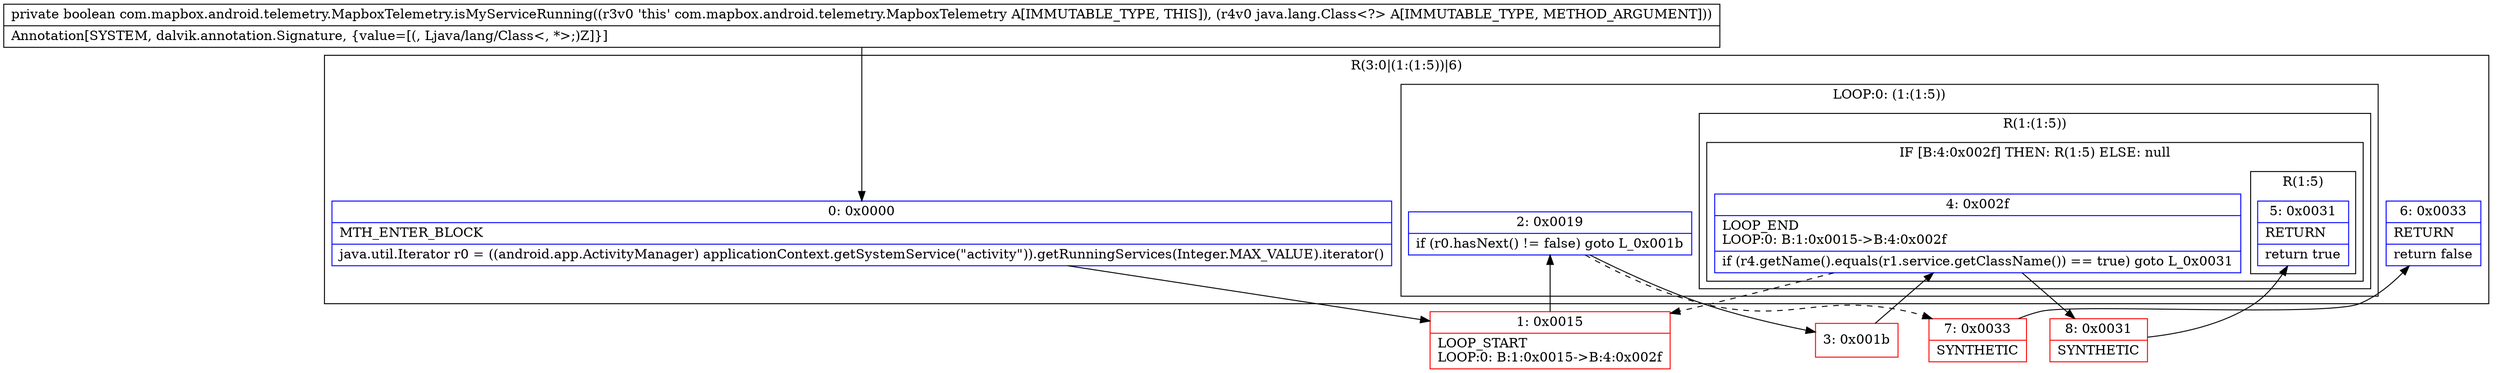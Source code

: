 digraph "CFG forcom.mapbox.android.telemetry.MapboxTelemetry.isMyServiceRunning(Ljava\/lang\/Class;)Z" {
subgraph cluster_Region_1136284511 {
label = "R(3:0|(1:(1:5))|6)";
node [shape=record,color=blue];
Node_0 [shape=record,label="{0\:\ 0x0000|MTH_ENTER_BLOCK\l|java.util.Iterator r0 = ((android.app.ActivityManager) applicationContext.getSystemService(\"activity\")).getRunningServices(Integer.MAX_VALUE).iterator()\l}"];
subgraph cluster_LoopRegion_1987541689 {
label = "LOOP:0: (1:(1:5))";
node [shape=record,color=blue];
Node_2 [shape=record,label="{2\:\ 0x0019|if (r0.hasNext() != false) goto L_0x001b\l}"];
subgraph cluster_Region_1520015978 {
label = "R(1:(1:5))";
node [shape=record,color=blue];
subgraph cluster_IfRegion_590629034 {
label = "IF [B:4:0x002f] THEN: R(1:5) ELSE: null";
node [shape=record,color=blue];
Node_4 [shape=record,label="{4\:\ 0x002f|LOOP_END\lLOOP:0: B:1:0x0015\-\>B:4:0x002f\l|if (r4.getName().equals(r1.service.getClassName()) == true) goto L_0x0031\l}"];
subgraph cluster_Region_839243576 {
label = "R(1:5)";
node [shape=record,color=blue];
Node_5 [shape=record,label="{5\:\ 0x0031|RETURN\l|return true\l}"];
}
}
}
}
Node_6 [shape=record,label="{6\:\ 0x0033|RETURN\l|return false\l}"];
}
Node_1 [shape=record,color=red,label="{1\:\ 0x0015|LOOP_START\lLOOP:0: B:1:0x0015\-\>B:4:0x002f\l}"];
Node_3 [shape=record,color=red,label="{3\:\ 0x001b}"];
Node_7 [shape=record,color=red,label="{7\:\ 0x0033|SYNTHETIC\l}"];
Node_8 [shape=record,color=red,label="{8\:\ 0x0031|SYNTHETIC\l}"];
MethodNode[shape=record,label="{private boolean com.mapbox.android.telemetry.MapboxTelemetry.isMyServiceRunning((r3v0 'this' com.mapbox.android.telemetry.MapboxTelemetry A[IMMUTABLE_TYPE, THIS]), (r4v0 java.lang.Class\<?\> A[IMMUTABLE_TYPE, METHOD_ARGUMENT]))  | Annotation[SYSTEM, dalvik.annotation.Signature, \{value=[(, Ljava\/lang\/Class\<, *\>;)Z]\}]\l}"];
MethodNode -> Node_0;
Node_0 -> Node_1;
Node_2 -> Node_3;
Node_2 -> Node_7[style=dashed];
Node_4 -> Node_1[style=dashed];
Node_4 -> Node_8;
Node_1 -> Node_2;
Node_3 -> Node_4;
Node_7 -> Node_6;
Node_8 -> Node_5;
}

